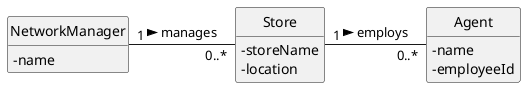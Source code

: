 @startuml
'https://plantuml.com/class-diagram
skinparam classAttributeIconSize 0
hide circle
hide methods

class NetworkManager {
    - name
}

class Store {
    - storeName
    - location
}

class Agent {
    - name
    - employeeId
}

NetworkManager "1" -right-- "0..*" Store: manages >
Store "1" -right-- "0..*" Agent: employs >

@enduml
